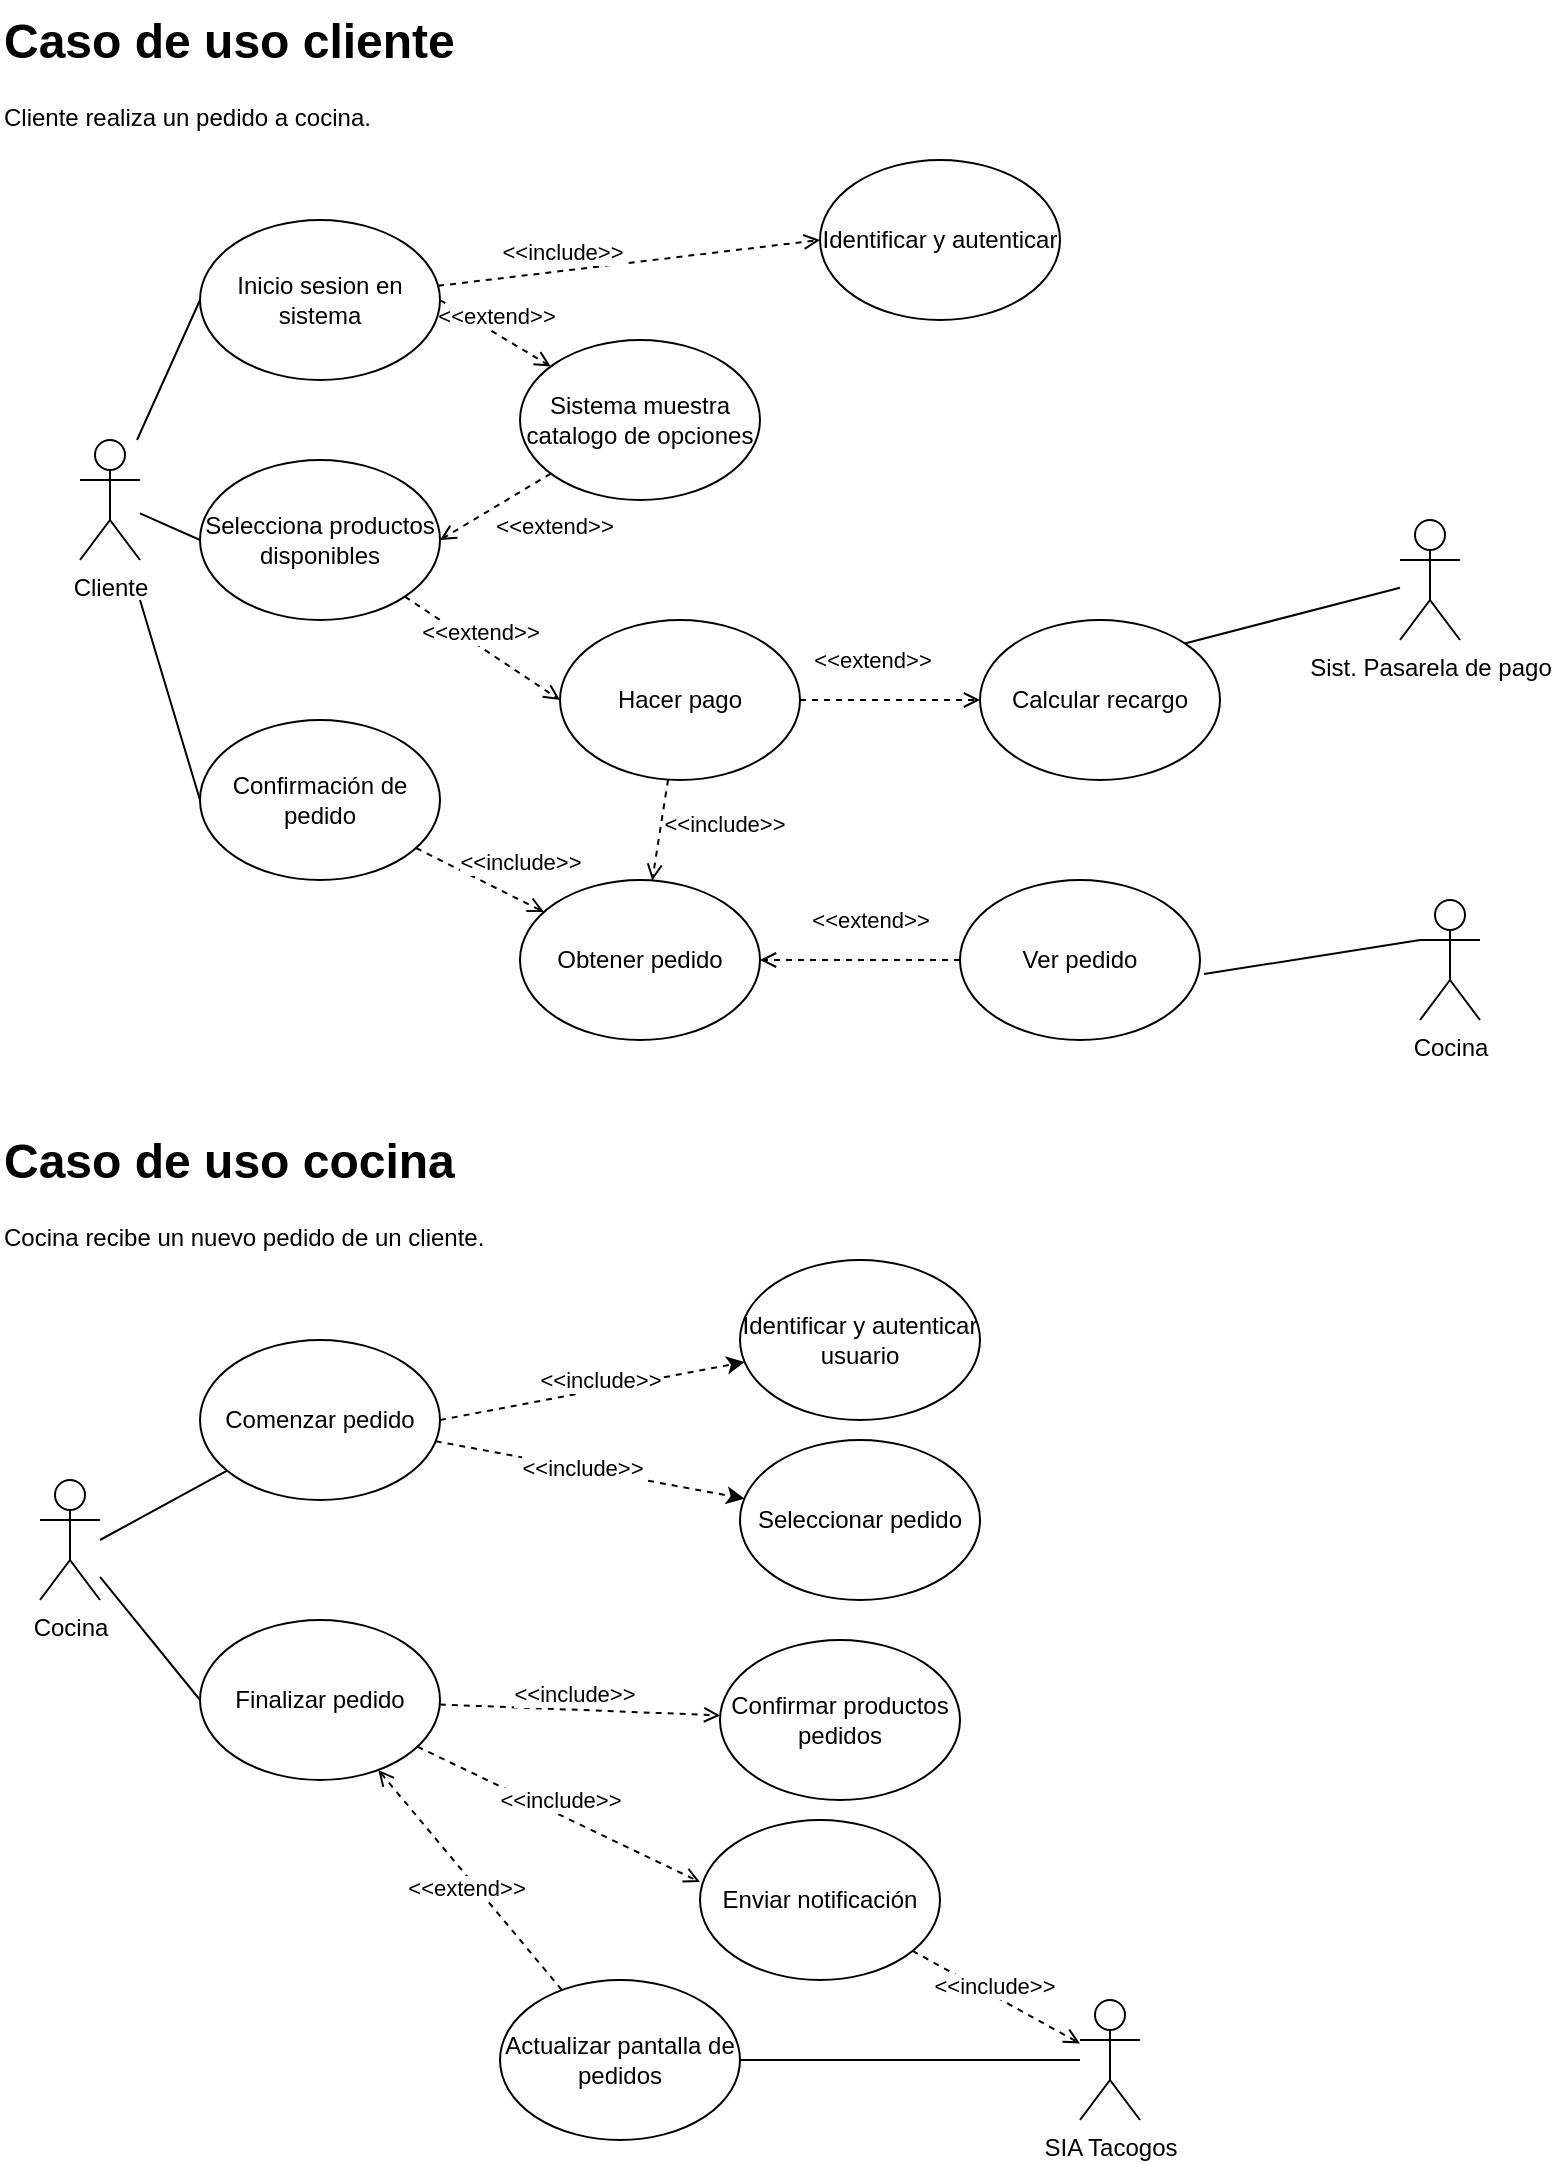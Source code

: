 <mxfile version="24.1.0" type="device">
  <diagram name="Página-1" id="SK-Eikx-rmK9Pd9pOURB">
    <mxGraphModel dx="1434" dy="836" grid="1" gridSize="10" guides="1" tooltips="1" connect="1" arrows="1" fold="1" page="1" pageScale="1" pageWidth="827" pageHeight="1169" math="0" shadow="0">
      <root>
        <mxCell id="0" />
        <mxCell id="1" parent="0" />
        <mxCell id="FH9r36qfjTQBqCCLZJ8f-6" style="rounded=0;orthogonalLoop=1;jettySize=auto;html=1;entryX=0;entryY=0.5;entryDx=0;entryDy=0;shape=link;width=0;" edge="1" parent="1" source="FH9r36qfjTQBqCCLZJ8f-1" target="FH9r36qfjTQBqCCLZJ8f-2">
          <mxGeometry relative="1" as="geometry" />
        </mxCell>
        <mxCell id="FH9r36qfjTQBqCCLZJ8f-1" value="Cliente" style="shape=umlActor;verticalLabelPosition=bottom;verticalAlign=top;html=1;outlineConnect=0;" vertex="1" parent="1">
          <mxGeometry x="60" y="230" width="30" height="60" as="geometry" />
        </mxCell>
        <mxCell id="FH9r36qfjTQBqCCLZJ8f-11" style="rounded=0;orthogonalLoop=1;jettySize=auto;html=1;exitX=1;exitY=0.5;exitDx=0;exitDy=0;dashed=1;endArrow=open;endFill=0;" edge="1" parent="1" source="FH9r36qfjTQBqCCLZJ8f-2" target="FH9r36qfjTQBqCCLZJ8f-9">
          <mxGeometry relative="1" as="geometry" />
        </mxCell>
        <mxCell id="FH9r36qfjTQBqCCLZJ8f-13" value="&amp;lt;&amp;lt;extend&amp;gt;&amp;gt;" style="edgeLabel;html=1;align=center;verticalAlign=middle;resizable=0;points=[];" vertex="1" connectable="0" parent="FH9r36qfjTQBqCCLZJ8f-11">
          <mxGeometry x="-0.06" y="4" relative="1" as="geometry">
            <mxPoint y="-5" as="offset" />
          </mxGeometry>
        </mxCell>
        <mxCell id="FH9r36qfjTQBqCCLZJ8f-2" value="Inicio sesion en sistema" style="ellipse;whiteSpace=wrap;html=1;" vertex="1" parent="1">
          <mxGeometry x="120" y="120" width="120" height="80" as="geometry" />
        </mxCell>
        <mxCell id="FH9r36qfjTQBqCCLZJ8f-16" style="rounded=0;orthogonalLoop=1;jettySize=auto;html=1;entryX=0;entryY=0.5;entryDx=0;entryDy=0;dashed=1;endArrow=open;endFill=0;" edge="1" parent="1" source="FH9r36qfjTQBqCCLZJ8f-3" target="FH9r36qfjTQBqCCLZJ8f-15">
          <mxGeometry relative="1" as="geometry" />
        </mxCell>
        <mxCell id="FH9r36qfjTQBqCCLZJ8f-17" value="&amp;lt;&amp;lt;extend&amp;gt;&amp;gt;" style="edgeLabel;html=1;align=center;verticalAlign=middle;resizable=0;points=[];" vertex="1" connectable="0" parent="FH9r36qfjTQBqCCLZJ8f-16">
          <mxGeometry x="-0.02" y="-1" relative="1" as="geometry">
            <mxPoint y="-9" as="offset" />
          </mxGeometry>
        </mxCell>
        <mxCell id="FH9r36qfjTQBqCCLZJ8f-3" value="Selecciona productos disponibles" style="ellipse;whiteSpace=wrap;html=1;" vertex="1" parent="1">
          <mxGeometry x="120" y="240" width="120" height="80" as="geometry" />
        </mxCell>
        <mxCell id="FH9r36qfjTQBqCCLZJ8f-27" style="rounded=0;orthogonalLoop=1;jettySize=auto;html=1;dashed=1;endArrow=open;endFill=0;" edge="1" parent="1" source="FH9r36qfjTQBqCCLZJ8f-4" target="FH9r36qfjTQBqCCLZJ8f-24">
          <mxGeometry relative="1" as="geometry" />
        </mxCell>
        <mxCell id="FH9r36qfjTQBqCCLZJ8f-28" value="&amp;lt;&amp;lt;include&amp;gt;&amp;gt;" style="edgeLabel;html=1;align=center;verticalAlign=middle;resizable=0;points=[];" vertex="1" connectable="0" parent="FH9r36qfjTQBqCCLZJ8f-27">
          <mxGeometry x="-0.05" y="1" relative="1" as="geometry">
            <mxPoint x="21" y="-8" as="offset" />
          </mxGeometry>
        </mxCell>
        <mxCell id="FH9r36qfjTQBqCCLZJ8f-4" value="Confirmación de pedido" style="ellipse;whiteSpace=wrap;html=1;" vertex="1" parent="1">
          <mxGeometry x="120" y="370" width="120" height="80" as="geometry" />
        </mxCell>
        <mxCell id="FH9r36qfjTQBqCCLZJ8f-7" style="rounded=0;orthogonalLoop=1;jettySize=auto;html=1;entryX=0;entryY=0.5;entryDx=0;entryDy=0;shape=link;width=0;" edge="1" parent="1" source="FH9r36qfjTQBqCCLZJ8f-1" target="FH9r36qfjTQBqCCLZJ8f-3">
          <mxGeometry relative="1" as="geometry">
            <mxPoint x="110" y="250" as="sourcePoint" />
            <mxPoint x="190" y="170" as="targetPoint" />
          </mxGeometry>
        </mxCell>
        <mxCell id="FH9r36qfjTQBqCCLZJ8f-8" style="rounded=0;orthogonalLoop=1;jettySize=auto;html=1;entryX=0;entryY=0.5;entryDx=0;entryDy=0;shape=link;width=0;" edge="1" parent="1" target="FH9r36qfjTQBqCCLZJ8f-4">
          <mxGeometry relative="1" as="geometry">
            <mxPoint x="90" y="310" as="sourcePoint" />
            <mxPoint x="190" y="290" as="targetPoint" />
          </mxGeometry>
        </mxCell>
        <mxCell id="FH9r36qfjTQBqCCLZJ8f-12" style="rounded=0;orthogonalLoop=1;jettySize=auto;html=1;entryX=1;entryY=0.5;entryDx=0;entryDy=0;dashed=1;endArrow=open;endFill=0;" edge="1" parent="1" source="FH9r36qfjTQBqCCLZJ8f-9" target="FH9r36qfjTQBqCCLZJ8f-3">
          <mxGeometry relative="1" as="geometry" />
        </mxCell>
        <mxCell id="FH9r36qfjTQBqCCLZJ8f-14" value="&amp;lt;&amp;lt;extend&amp;gt;&amp;gt;" style="edgeLabel;html=1;align=center;verticalAlign=middle;resizable=0;points=[];" vertex="1" connectable="0" parent="FH9r36qfjTQBqCCLZJ8f-12">
          <mxGeometry x="-0.095" relative="1" as="geometry">
            <mxPoint x="26" y="11" as="offset" />
          </mxGeometry>
        </mxCell>
        <mxCell id="FH9r36qfjTQBqCCLZJ8f-9" value="Sistema muestra catalogo de opciones" style="ellipse;whiteSpace=wrap;html=1;" vertex="1" parent="1">
          <mxGeometry x="280" y="180" width="120" height="80" as="geometry" />
        </mxCell>
        <mxCell id="FH9r36qfjTQBqCCLZJ8f-19" style="edgeStyle=orthogonalEdgeStyle;rounded=0;orthogonalLoop=1;jettySize=auto;html=1;dashed=1;endArrow=open;endFill=0;" edge="1" parent="1" source="FH9r36qfjTQBqCCLZJ8f-15" target="FH9r36qfjTQBqCCLZJ8f-18">
          <mxGeometry relative="1" as="geometry" />
        </mxCell>
        <mxCell id="FH9r36qfjTQBqCCLZJ8f-20" value="&amp;lt;&amp;lt;extend&amp;gt;&amp;gt;" style="edgeLabel;html=1;align=center;verticalAlign=middle;resizable=0;points=[];" vertex="1" connectable="0" parent="FH9r36qfjTQBqCCLZJ8f-19">
          <mxGeometry x="-0.4" y="-1" relative="1" as="geometry">
            <mxPoint x="9" y="-21" as="offset" />
          </mxGeometry>
        </mxCell>
        <mxCell id="FH9r36qfjTQBqCCLZJ8f-25" style="rounded=0;orthogonalLoop=1;jettySize=auto;html=1;dashed=1;endArrow=open;endFill=0;" edge="1" parent="1" source="FH9r36qfjTQBqCCLZJ8f-15" target="FH9r36qfjTQBqCCLZJ8f-24">
          <mxGeometry relative="1" as="geometry" />
        </mxCell>
        <mxCell id="FH9r36qfjTQBqCCLZJ8f-26" value="&amp;lt;&amp;lt;include&amp;gt;&amp;gt;" style="edgeLabel;html=1;align=center;verticalAlign=middle;resizable=0;points=[];" vertex="1" connectable="0" parent="FH9r36qfjTQBqCCLZJ8f-25">
          <mxGeometry x="-0.14" y="3" relative="1" as="geometry">
            <mxPoint x="28" as="offset" />
          </mxGeometry>
        </mxCell>
        <mxCell id="FH9r36qfjTQBqCCLZJ8f-15" value="Hacer pago" style="ellipse;whiteSpace=wrap;html=1;" vertex="1" parent="1">
          <mxGeometry x="300" y="320" width="120" height="80" as="geometry" />
        </mxCell>
        <mxCell id="FH9r36qfjTQBqCCLZJ8f-18" value="Calcular recargo" style="ellipse;whiteSpace=wrap;html=1;" vertex="1" parent="1">
          <mxGeometry x="510" y="320" width="120" height="80" as="geometry" />
        </mxCell>
        <mxCell id="FH9r36qfjTQBqCCLZJ8f-21" value="Identificar y autenticar" style="ellipse;whiteSpace=wrap;html=1;" vertex="1" parent="1">
          <mxGeometry x="430" y="90" width="120" height="80" as="geometry" />
        </mxCell>
        <mxCell id="FH9r36qfjTQBqCCLZJ8f-22" style="rounded=0;orthogonalLoop=1;jettySize=auto;html=1;entryX=0;entryY=0.5;entryDx=0;entryDy=0;dashed=1;endArrow=open;endFill=0;" edge="1" parent="1" source="FH9r36qfjTQBqCCLZJ8f-2" target="FH9r36qfjTQBqCCLZJ8f-21">
          <mxGeometry relative="1" as="geometry">
            <mxPoint x="430.96" y="128" as="targetPoint" />
          </mxGeometry>
        </mxCell>
        <mxCell id="FH9r36qfjTQBqCCLZJ8f-23" value="&amp;lt;&amp;lt;include&amp;gt;&amp;gt;" style="edgeLabel;html=1;align=center;verticalAlign=middle;resizable=0;points=[];" vertex="1" connectable="0" parent="FH9r36qfjTQBqCCLZJ8f-22">
          <mxGeometry x="-0.016" relative="1" as="geometry">
            <mxPoint x="-32" y="-6" as="offset" />
          </mxGeometry>
        </mxCell>
        <mxCell id="FH9r36qfjTQBqCCLZJ8f-24" value="Obtener pedido" style="ellipse;whiteSpace=wrap;html=1;" vertex="1" parent="1">
          <mxGeometry x="280" y="450" width="120" height="80" as="geometry" />
        </mxCell>
        <mxCell id="FH9r36qfjTQBqCCLZJ8f-33" style="edgeStyle=orthogonalEdgeStyle;rounded=0;orthogonalLoop=1;jettySize=auto;html=1;entryX=1;entryY=0.5;entryDx=0;entryDy=0;dashed=1;endArrow=open;endFill=0;" edge="1" parent="1" source="FH9r36qfjTQBqCCLZJ8f-32" target="FH9r36qfjTQBqCCLZJ8f-24">
          <mxGeometry relative="1" as="geometry" />
        </mxCell>
        <mxCell id="FH9r36qfjTQBqCCLZJ8f-34" value="&amp;lt;&amp;lt;extend&amp;gt;&amp;gt;" style="edgeLabel;html=1;align=center;verticalAlign=middle;resizable=0;points=[];" vertex="1" connectable="0" parent="FH9r36qfjTQBqCCLZJ8f-33">
          <mxGeometry y="3" relative="1" as="geometry">
            <mxPoint x="5" y="-23" as="offset" />
          </mxGeometry>
        </mxCell>
        <mxCell id="FH9r36qfjTQBqCCLZJ8f-32" value="Ver pedido" style="ellipse;whiteSpace=wrap;html=1;" vertex="1" parent="1">
          <mxGeometry x="500" y="450" width="120" height="80" as="geometry" />
        </mxCell>
        <mxCell id="FH9r36qfjTQBqCCLZJ8f-35" value="Cocina" style="shape=umlActor;verticalLabelPosition=bottom;verticalAlign=top;html=1;outlineConnect=0;" vertex="1" parent="1">
          <mxGeometry x="730" y="460" width="30" height="60" as="geometry" />
        </mxCell>
        <mxCell id="FH9r36qfjTQBqCCLZJ8f-36" style="rounded=0;orthogonalLoop=1;jettySize=auto;html=1;exitX=0;exitY=0.333;exitDx=0;exitDy=0;exitPerimeter=0;entryX=1.017;entryY=0.588;entryDx=0;entryDy=0;entryPerimeter=0;endArrow=none;endFill=0;" edge="1" parent="1" source="FH9r36qfjTQBqCCLZJ8f-35" target="FH9r36qfjTQBqCCLZJ8f-32">
          <mxGeometry relative="1" as="geometry" />
        </mxCell>
        <mxCell id="FH9r36qfjTQBqCCLZJ8f-39" style="rounded=0;orthogonalLoop=1;jettySize=auto;html=1;entryX=1;entryY=0;entryDx=0;entryDy=0;endArrow=none;endFill=0;" edge="1" parent="1" source="FH9r36qfjTQBqCCLZJ8f-38" target="FH9r36qfjTQBqCCLZJ8f-18">
          <mxGeometry relative="1" as="geometry" />
        </mxCell>
        <mxCell id="FH9r36qfjTQBqCCLZJ8f-38" value="Sist. Pasarela de pago" style="shape=umlActor;verticalLabelPosition=bottom;verticalAlign=top;html=1;outlineConnect=0;" vertex="1" parent="1">
          <mxGeometry x="720" y="270" width="30" height="60" as="geometry" />
        </mxCell>
        <mxCell id="FH9r36qfjTQBqCCLZJ8f-42" value="&lt;h1 style=&quot;margin-top: 0px;&quot;&gt;Caso de uso cliente&lt;/h1&gt;&lt;p&gt;Cliente realiza un pedido a cocina.&lt;/p&gt;" style="text;html=1;whiteSpace=wrap;overflow=hidden;rounded=0;" vertex="1" parent="1">
          <mxGeometry x="20" y="10" width="420" height="80" as="geometry" />
        </mxCell>
        <mxCell id="FH9r36qfjTQBqCCLZJ8f-43" value="&lt;h1 style=&quot;margin-top: 0px;&quot;&gt;Caso de uso cocina&lt;/h1&gt;&lt;p&gt;Cocina recibe un nuevo pedido de un cliente.&lt;/p&gt;" style="text;html=1;whiteSpace=wrap;overflow=hidden;rounded=0;" vertex="1" parent="1">
          <mxGeometry x="20" y="570" width="420" height="80" as="geometry" />
        </mxCell>
        <mxCell id="FH9r36qfjTQBqCCLZJ8f-46" style="rounded=0;orthogonalLoop=1;jettySize=auto;html=1;endArrow=none;endFill=0;" edge="1" parent="1" target="FH9r36qfjTQBqCCLZJ8f-45">
          <mxGeometry relative="1" as="geometry">
            <mxPoint x="70" y="780" as="sourcePoint" />
          </mxGeometry>
        </mxCell>
        <mxCell id="FH9r36qfjTQBqCCLZJ8f-48" style="rounded=0;orthogonalLoop=1;jettySize=auto;html=1;entryX=0;entryY=0.5;entryDx=0;entryDy=0;endArrow=none;endFill=0;" edge="1" parent="1" source="FH9r36qfjTQBqCCLZJ8f-44" target="FH9r36qfjTQBqCCLZJ8f-47">
          <mxGeometry relative="1" as="geometry" />
        </mxCell>
        <mxCell id="FH9r36qfjTQBqCCLZJ8f-44" value="Cocina" style="shape=umlActor;verticalLabelPosition=bottom;verticalAlign=top;html=1;outlineConnect=0;" vertex="1" parent="1">
          <mxGeometry x="40" y="750" width="30" height="60" as="geometry" />
        </mxCell>
        <mxCell id="FH9r36qfjTQBqCCLZJ8f-51" style="rounded=0;orthogonalLoop=1;jettySize=auto;html=1;exitX=1;exitY=0.5;exitDx=0;exitDy=0;dashed=1;" edge="1" parent="1" source="FH9r36qfjTQBqCCLZJ8f-45" target="FH9r36qfjTQBqCCLZJ8f-49">
          <mxGeometry relative="1" as="geometry" />
        </mxCell>
        <mxCell id="FH9r36qfjTQBqCCLZJ8f-52" style="rounded=0;orthogonalLoop=1;jettySize=auto;html=1;dashed=1;" edge="1" parent="1" source="FH9r36qfjTQBqCCLZJ8f-45" target="FH9r36qfjTQBqCCLZJ8f-50">
          <mxGeometry relative="1" as="geometry" />
        </mxCell>
        <mxCell id="FH9r36qfjTQBqCCLZJ8f-53" value="&amp;lt;&amp;lt;include&amp;gt;&amp;gt;" style="edgeLabel;html=1;align=center;verticalAlign=middle;resizable=0;points=[];" vertex="1" connectable="0" parent="FH9r36qfjTQBqCCLZJ8f-52">
          <mxGeometry x="-0.255" y="-2" relative="1" as="geometry">
            <mxPoint x="16" as="offset" />
          </mxGeometry>
        </mxCell>
        <mxCell id="FH9r36qfjTQBqCCLZJ8f-45" value="Comenzar pedido" style="ellipse;whiteSpace=wrap;html=1;" vertex="1" parent="1">
          <mxGeometry x="120" y="680" width="120" height="80" as="geometry" />
        </mxCell>
        <mxCell id="FH9r36qfjTQBqCCLZJ8f-58" style="rounded=0;orthogonalLoop=1;jettySize=auto;html=1;endArrow=open;endFill=0;dashed=1;" edge="1" parent="1" source="FH9r36qfjTQBqCCLZJ8f-47" target="FH9r36qfjTQBqCCLZJ8f-55">
          <mxGeometry relative="1" as="geometry" />
        </mxCell>
        <mxCell id="FH9r36qfjTQBqCCLZJ8f-60" value="&amp;lt;&amp;lt;include&amp;gt;&amp;gt;" style="edgeLabel;html=1;align=center;verticalAlign=middle;resizable=0;points=[];" vertex="1" connectable="0" parent="FH9r36qfjTQBqCCLZJ8f-58">
          <mxGeometry x="-0.042" y="-1" relative="1" as="geometry">
            <mxPoint y="-9" as="offset" />
          </mxGeometry>
        </mxCell>
        <mxCell id="FH9r36qfjTQBqCCLZJ8f-47" value="Finalizar pedido" style="ellipse;whiteSpace=wrap;html=1;" vertex="1" parent="1">
          <mxGeometry x="120" y="820" width="120" height="80" as="geometry" />
        </mxCell>
        <mxCell id="FH9r36qfjTQBqCCLZJ8f-49" value="Identificar y autenticar usuario" style="ellipse;whiteSpace=wrap;html=1;" vertex="1" parent="1">
          <mxGeometry x="390" y="640" width="120" height="80" as="geometry" />
        </mxCell>
        <mxCell id="FH9r36qfjTQBqCCLZJ8f-50" value="Seleccionar pedido" style="ellipse;whiteSpace=wrap;html=1;" vertex="1" parent="1">
          <mxGeometry x="390" y="730" width="120" height="80" as="geometry" />
        </mxCell>
        <mxCell id="FH9r36qfjTQBqCCLZJ8f-54" value="&amp;lt;&amp;lt;include&amp;gt;&amp;gt;" style="edgeLabel;html=1;align=center;verticalAlign=middle;resizable=0;points=[];" vertex="1" connectable="0" parent="1">
          <mxGeometry x="319.999" y="700.003" as="geometry" />
        </mxCell>
        <mxCell id="FH9r36qfjTQBqCCLZJ8f-55" value="Confirmar productos pedidos" style="ellipse;whiteSpace=wrap;html=1;" vertex="1" parent="1">
          <mxGeometry x="380" y="830" width="120" height="80" as="geometry" />
        </mxCell>
        <mxCell id="FH9r36qfjTQBqCCLZJ8f-66" style="rounded=0;orthogonalLoop=1;jettySize=auto;html=1;endArrow=open;endFill=0;dashed=1;" edge="1" parent="1" source="FH9r36qfjTQBqCCLZJ8f-56" target="FH9r36qfjTQBqCCLZJ8f-64">
          <mxGeometry relative="1" as="geometry" />
        </mxCell>
        <mxCell id="FH9r36qfjTQBqCCLZJ8f-67" value="&amp;lt;&amp;lt;include&amp;gt;&amp;gt;" style="edgeLabel;html=1;align=center;verticalAlign=middle;resizable=0;points=[];" vertex="1" connectable="0" parent="FH9r36qfjTQBqCCLZJ8f-66">
          <mxGeometry x="-0.083" y="4" relative="1" as="geometry">
            <mxPoint as="offset" />
          </mxGeometry>
        </mxCell>
        <mxCell id="FH9r36qfjTQBqCCLZJ8f-56" value="Enviar notificación" style="ellipse;whiteSpace=wrap;html=1;" vertex="1" parent="1">
          <mxGeometry x="370" y="920" width="120" height="80" as="geometry" />
        </mxCell>
        <mxCell id="FH9r36qfjTQBqCCLZJ8f-62" style="rounded=0;orthogonalLoop=1;jettySize=auto;html=1;dashed=1;endArrow=open;endFill=0;" edge="1" parent="1" source="FH9r36qfjTQBqCCLZJ8f-57" target="FH9r36qfjTQBqCCLZJ8f-47">
          <mxGeometry relative="1" as="geometry" />
        </mxCell>
        <mxCell id="FH9r36qfjTQBqCCLZJ8f-63" value="&amp;lt;&amp;lt;extend&amp;gt;&amp;gt;" style="edgeLabel;html=1;align=center;verticalAlign=middle;resizable=0;points=[];" vertex="1" connectable="0" parent="FH9r36qfjTQBqCCLZJ8f-62">
          <mxGeometry x="-0.025" y="4" relative="1" as="geometry">
            <mxPoint as="offset" />
          </mxGeometry>
        </mxCell>
        <mxCell id="FH9r36qfjTQBqCCLZJ8f-57" value="Actualizar pantalla de pedidos" style="ellipse;whiteSpace=wrap;html=1;" vertex="1" parent="1">
          <mxGeometry x="270" y="1000" width="120" height="80" as="geometry" />
        </mxCell>
        <mxCell id="FH9r36qfjTQBqCCLZJ8f-59" style="rounded=0;orthogonalLoop=1;jettySize=auto;html=1;entryX=0;entryY=0.388;entryDx=0;entryDy=0;entryPerimeter=0;dashed=1;endArrow=open;endFill=0;" edge="1" parent="1" source="FH9r36qfjTQBqCCLZJ8f-47" target="FH9r36qfjTQBqCCLZJ8f-56">
          <mxGeometry relative="1" as="geometry" />
        </mxCell>
        <mxCell id="FH9r36qfjTQBqCCLZJ8f-61" value="&amp;lt;&amp;lt;include&amp;gt;&amp;gt;" style="edgeLabel;html=1;align=center;verticalAlign=middle;resizable=0;points=[];" vertex="1" connectable="0" parent="1">
          <mxGeometry x="300.004" y="910.0" as="geometry" />
        </mxCell>
        <mxCell id="FH9r36qfjTQBqCCLZJ8f-65" style="rounded=0;orthogonalLoop=1;jettySize=auto;html=1;endArrow=none;endFill=0;" edge="1" parent="1" source="FH9r36qfjTQBqCCLZJ8f-64" target="FH9r36qfjTQBqCCLZJ8f-57">
          <mxGeometry relative="1" as="geometry" />
        </mxCell>
        <mxCell id="FH9r36qfjTQBqCCLZJ8f-64" value="SIA Tacogos" style="shape=umlActor;verticalLabelPosition=bottom;verticalAlign=top;html=1;outlineConnect=0;" vertex="1" parent="1">
          <mxGeometry x="560" y="1010" width="30" height="60" as="geometry" />
        </mxCell>
      </root>
    </mxGraphModel>
  </diagram>
</mxfile>

